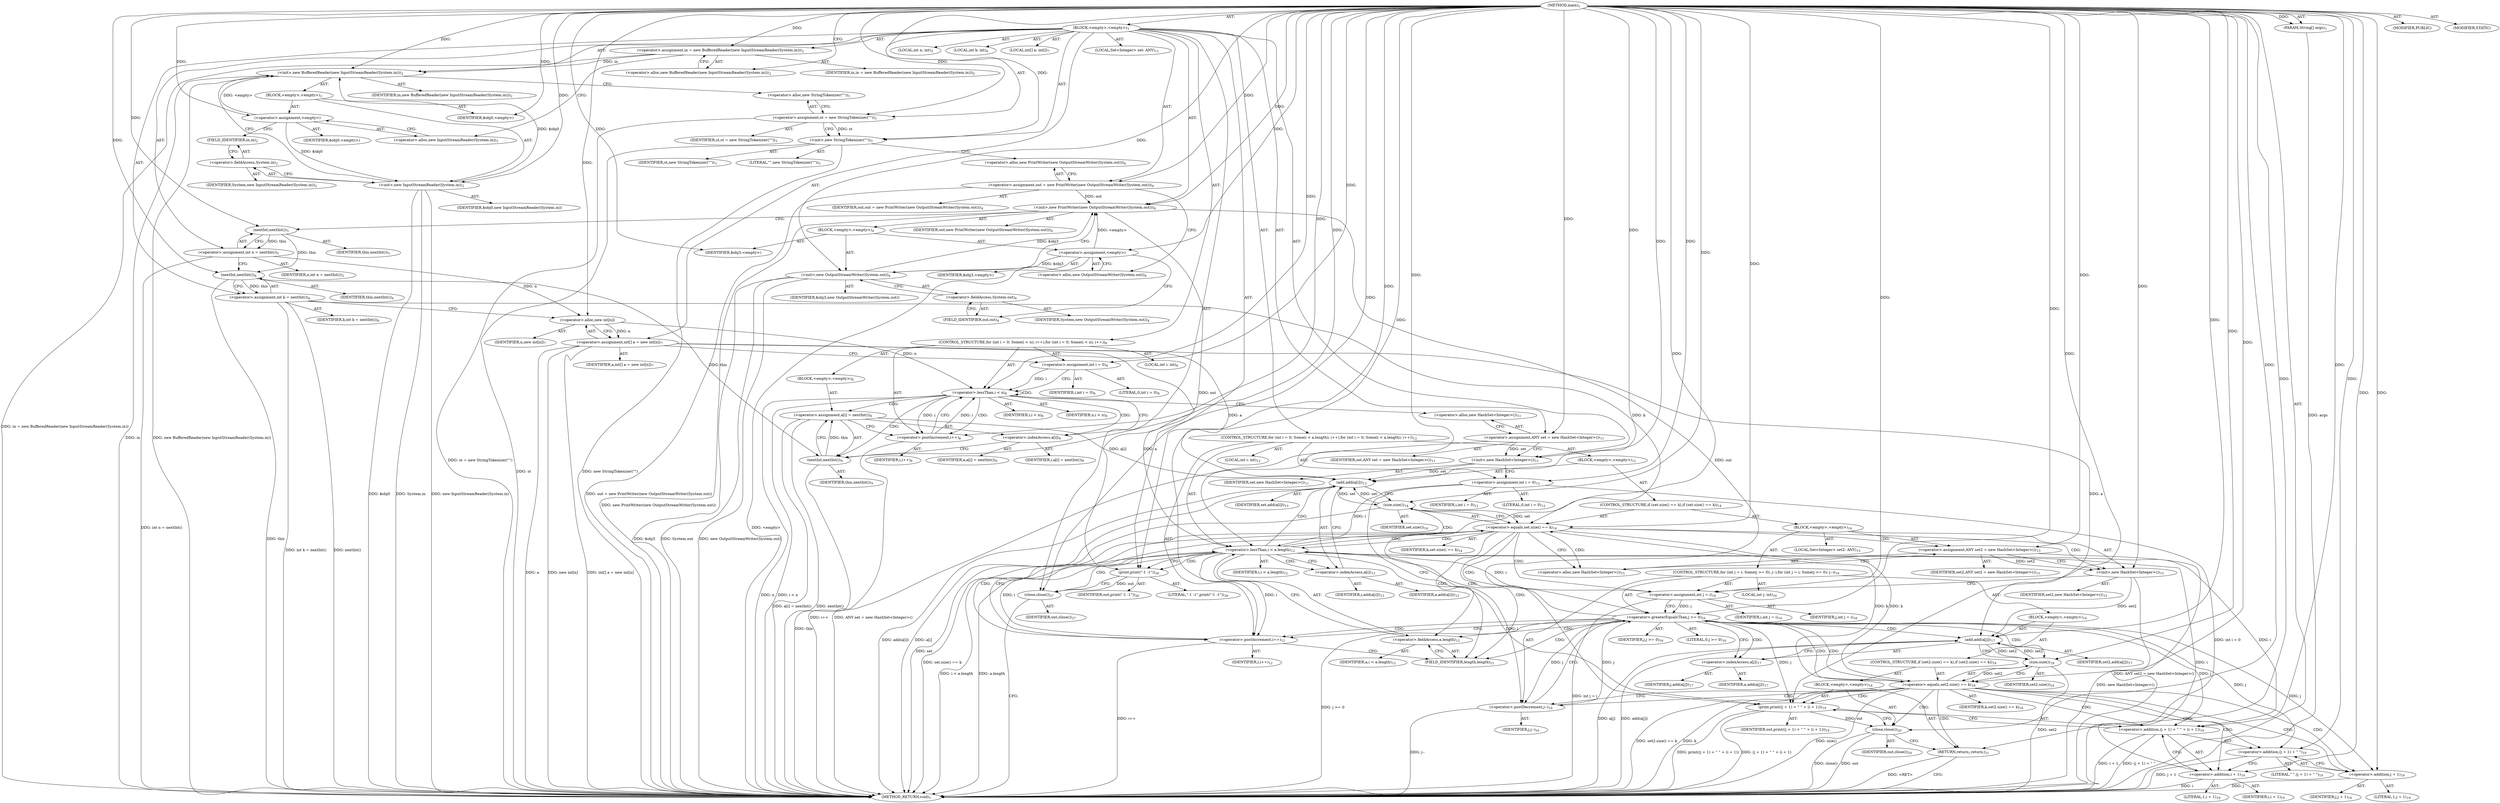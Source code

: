 digraph "main" {  
"21" [label = <(METHOD,main)<SUB>1</SUB>> ]
"22" [label = <(PARAM,String[] args)<SUB>1</SUB>> ]
"23" [label = <(BLOCK,&lt;empty&gt;,&lt;empty&gt;)<SUB>1</SUB>> ]
"24" [label = <(&lt;operator&gt;.assignment,in = new BufferedReader(new InputStreamReader(System.in)))<SUB>2</SUB>> ]
"25" [label = <(IDENTIFIER,in,in = new BufferedReader(new InputStreamReader(System.in)))<SUB>2</SUB>> ]
"26" [label = <(&lt;operator&gt;.alloc,new BufferedReader(new InputStreamReader(System.in)))<SUB>2</SUB>> ]
"27" [label = <(&lt;init&gt;,new BufferedReader(new InputStreamReader(System.in)))<SUB>2</SUB>> ]
"28" [label = <(IDENTIFIER,in,new BufferedReader(new InputStreamReader(System.in)))<SUB>2</SUB>> ]
"29" [label = <(BLOCK,&lt;empty&gt;,&lt;empty&gt;)<SUB>2</SUB>> ]
"30" [label = <(&lt;operator&gt;.assignment,&lt;empty&gt;)> ]
"31" [label = <(IDENTIFIER,$obj0,&lt;empty&gt;)> ]
"32" [label = <(&lt;operator&gt;.alloc,new InputStreamReader(System.in))<SUB>2</SUB>> ]
"33" [label = <(&lt;init&gt;,new InputStreamReader(System.in))<SUB>2</SUB>> ]
"34" [label = <(IDENTIFIER,$obj0,new InputStreamReader(System.in))> ]
"35" [label = <(&lt;operator&gt;.fieldAccess,System.in)<SUB>2</SUB>> ]
"36" [label = <(IDENTIFIER,System,new InputStreamReader(System.in))<SUB>2</SUB>> ]
"37" [label = <(FIELD_IDENTIFIER,in,in)<SUB>2</SUB>> ]
"38" [label = <(IDENTIFIER,$obj0,&lt;empty&gt;)> ]
"39" [label = <(&lt;operator&gt;.assignment,st = new StringTokenizer(&quot;&quot;))<SUB>3</SUB>> ]
"40" [label = <(IDENTIFIER,st,st = new StringTokenizer(&quot;&quot;))<SUB>3</SUB>> ]
"41" [label = <(&lt;operator&gt;.alloc,new StringTokenizer(&quot;&quot;))<SUB>3</SUB>> ]
"42" [label = <(&lt;init&gt;,new StringTokenizer(&quot;&quot;))<SUB>3</SUB>> ]
"43" [label = <(IDENTIFIER,st,new StringTokenizer(&quot;&quot;))<SUB>3</SUB>> ]
"44" [label = <(LITERAL,&quot;&quot;,new StringTokenizer(&quot;&quot;))<SUB>3</SUB>> ]
"45" [label = <(&lt;operator&gt;.assignment,out = new PrintWriter(new OutputStreamWriter(System.out)))<SUB>4</SUB>> ]
"46" [label = <(IDENTIFIER,out,out = new PrintWriter(new OutputStreamWriter(System.out)))<SUB>4</SUB>> ]
"47" [label = <(&lt;operator&gt;.alloc,new PrintWriter(new OutputStreamWriter(System.out)))<SUB>4</SUB>> ]
"48" [label = <(&lt;init&gt;,new PrintWriter(new OutputStreamWriter(System.out)))<SUB>4</SUB>> ]
"49" [label = <(IDENTIFIER,out,new PrintWriter(new OutputStreamWriter(System.out)))<SUB>4</SUB>> ]
"50" [label = <(BLOCK,&lt;empty&gt;,&lt;empty&gt;)<SUB>4</SUB>> ]
"51" [label = <(&lt;operator&gt;.assignment,&lt;empty&gt;)> ]
"52" [label = <(IDENTIFIER,$obj3,&lt;empty&gt;)> ]
"53" [label = <(&lt;operator&gt;.alloc,new OutputStreamWriter(System.out))<SUB>4</SUB>> ]
"54" [label = <(&lt;init&gt;,new OutputStreamWriter(System.out))<SUB>4</SUB>> ]
"55" [label = <(IDENTIFIER,$obj3,new OutputStreamWriter(System.out))> ]
"56" [label = <(&lt;operator&gt;.fieldAccess,System.out)<SUB>4</SUB>> ]
"57" [label = <(IDENTIFIER,System,new OutputStreamWriter(System.out))<SUB>4</SUB>> ]
"58" [label = <(FIELD_IDENTIFIER,out,out)<SUB>4</SUB>> ]
"59" [label = <(IDENTIFIER,$obj3,&lt;empty&gt;)> ]
"60" [label = <(LOCAL,int n: int)<SUB>5</SUB>> ]
"61" [label = <(&lt;operator&gt;.assignment,int n = nextInt())<SUB>5</SUB>> ]
"62" [label = <(IDENTIFIER,n,int n = nextInt())<SUB>5</SUB>> ]
"63" [label = <(nextInt,nextInt())<SUB>5</SUB>> ]
"64" [label = <(IDENTIFIER,this,nextInt())<SUB>5</SUB>> ]
"65" [label = <(LOCAL,int k: int)<SUB>6</SUB>> ]
"66" [label = <(&lt;operator&gt;.assignment,int k = nextInt())<SUB>6</SUB>> ]
"67" [label = <(IDENTIFIER,k,int k = nextInt())<SUB>6</SUB>> ]
"68" [label = <(nextInt,nextInt())<SUB>6</SUB>> ]
"69" [label = <(IDENTIFIER,this,nextInt())<SUB>6</SUB>> ]
"70" [label = <(LOCAL,int[] a: int[])<SUB>7</SUB>> ]
"71" [label = <(&lt;operator&gt;.assignment,int[] a = new int[n])<SUB>7</SUB>> ]
"72" [label = <(IDENTIFIER,a,int[] a = new int[n])<SUB>7</SUB>> ]
"73" [label = <(&lt;operator&gt;.alloc,new int[n])> ]
"74" [label = <(IDENTIFIER,n,new int[n])<SUB>7</SUB>> ]
"75" [label = <(CONTROL_STRUCTURE,for (int i = 0; Some(i &lt; n); i++),for (int i = 0; Some(i &lt; n); i++))<SUB>8</SUB>> ]
"76" [label = <(LOCAL,int i: int)<SUB>8</SUB>> ]
"77" [label = <(&lt;operator&gt;.assignment,int i = 0)<SUB>8</SUB>> ]
"78" [label = <(IDENTIFIER,i,int i = 0)<SUB>8</SUB>> ]
"79" [label = <(LITERAL,0,int i = 0)<SUB>8</SUB>> ]
"80" [label = <(&lt;operator&gt;.lessThan,i &lt; n)<SUB>8</SUB>> ]
"81" [label = <(IDENTIFIER,i,i &lt; n)<SUB>8</SUB>> ]
"82" [label = <(IDENTIFIER,n,i &lt; n)<SUB>8</SUB>> ]
"83" [label = <(&lt;operator&gt;.postIncrement,i++)<SUB>8</SUB>> ]
"84" [label = <(IDENTIFIER,i,i++)<SUB>8</SUB>> ]
"85" [label = <(BLOCK,&lt;empty&gt;,&lt;empty&gt;)<SUB>8</SUB>> ]
"86" [label = <(&lt;operator&gt;.assignment,a[i] = nextInt())<SUB>9</SUB>> ]
"87" [label = <(&lt;operator&gt;.indexAccess,a[i])<SUB>9</SUB>> ]
"88" [label = <(IDENTIFIER,a,a[i] = nextInt())<SUB>9</SUB>> ]
"89" [label = <(IDENTIFIER,i,a[i] = nextInt())<SUB>9</SUB>> ]
"90" [label = <(nextInt,nextInt())<SUB>9</SUB>> ]
"91" [label = <(IDENTIFIER,this,nextInt())<SUB>9</SUB>> ]
"4" [label = <(LOCAL,Set&lt;Integer&gt; set: ANY)<SUB>11</SUB>> ]
"92" [label = <(&lt;operator&gt;.assignment,ANY set = new HashSet&lt;Integer&gt;())<SUB>11</SUB>> ]
"93" [label = <(IDENTIFIER,set,ANY set = new HashSet&lt;Integer&gt;())<SUB>11</SUB>> ]
"94" [label = <(&lt;operator&gt;.alloc,new HashSet&lt;Integer&gt;())<SUB>11</SUB>> ]
"95" [label = <(&lt;init&gt;,new HashSet&lt;Integer&gt;())<SUB>11</SUB>> ]
"3" [label = <(IDENTIFIER,set,new HashSet&lt;Integer&gt;())<SUB>11</SUB>> ]
"96" [label = <(CONTROL_STRUCTURE,for (int i = 0; Some(i &lt; a.length); i++),for (int i = 0; Some(i &lt; a.length); i++))<SUB>12</SUB>> ]
"97" [label = <(LOCAL,int i: int)<SUB>12</SUB>> ]
"98" [label = <(&lt;operator&gt;.assignment,int i = 0)<SUB>12</SUB>> ]
"99" [label = <(IDENTIFIER,i,int i = 0)<SUB>12</SUB>> ]
"100" [label = <(LITERAL,0,int i = 0)<SUB>12</SUB>> ]
"101" [label = <(&lt;operator&gt;.lessThan,i &lt; a.length)<SUB>12</SUB>> ]
"102" [label = <(IDENTIFIER,i,i &lt; a.length)<SUB>12</SUB>> ]
"103" [label = <(&lt;operator&gt;.fieldAccess,a.length)<SUB>12</SUB>> ]
"104" [label = <(IDENTIFIER,a,i &lt; a.length)<SUB>12</SUB>> ]
"105" [label = <(FIELD_IDENTIFIER,length,length)<SUB>12</SUB>> ]
"106" [label = <(&lt;operator&gt;.postIncrement,i++)<SUB>12</SUB>> ]
"107" [label = <(IDENTIFIER,i,i++)<SUB>12</SUB>> ]
"108" [label = <(BLOCK,&lt;empty&gt;,&lt;empty&gt;)<SUB>12</SUB>> ]
"109" [label = <(add,add(a[i]))<SUB>13</SUB>> ]
"110" [label = <(IDENTIFIER,set,add(a[i]))<SUB>13</SUB>> ]
"111" [label = <(&lt;operator&gt;.indexAccess,a[i])<SUB>13</SUB>> ]
"112" [label = <(IDENTIFIER,a,add(a[i]))<SUB>13</SUB>> ]
"113" [label = <(IDENTIFIER,i,add(a[i]))<SUB>13</SUB>> ]
"114" [label = <(CONTROL_STRUCTURE,if (set.size() == k),if (set.size() == k))<SUB>14</SUB>> ]
"115" [label = <(&lt;operator&gt;.equals,set.size() == k)<SUB>14</SUB>> ]
"116" [label = <(size,size())<SUB>14</SUB>> ]
"117" [label = <(IDENTIFIER,set,size())<SUB>14</SUB>> ]
"118" [label = <(IDENTIFIER,k,set.size() == k)<SUB>14</SUB>> ]
"119" [label = <(BLOCK,&lt;empty&gt;,&lt;empty&gt;)<SUB>14</SUB>> ]
"6" [label = <(LOCAL,Set&lt;Integer&gt; set2: ANY)<SUB>15</SUB>> ]
"120" [label = <(&lt;operator&gt;.assignment,ANY set2 = new HashSet&lt;Integer&gt;())<SUB>15</SUB>> ]
"121" [label = <(IDENTIFIER,set2,ANY set2 = new HashSet&lt;Integer&gt;())<SUB>15</SUB>> ]
"122" [label = <(&lt;operator&gt;.alloc,new HashSet&lt;Integer&gt;())<SUB>15</SUB>> ]
"123" [label = <(&lt;init&gt;,new HashSet&lt;Integer&gt;())<SUB>15</SUB>> ]
"5" [label = <(IDENTIFIER,set2,new HashSet&lt;Integer&gt;())<SUB>15</SUB>> ]
"124" [label = <(CONTROL_STRUCTURE,for (int j = i; Some(j &gt;= 0); j--),for (int j = i; Some(j &gt;= 0); j--))<SUB>16</SUB>> ]
"125" [label = <(LOCAL,int j: int)<SUB>16</SUB>> ]
"126" [label = <(&lt;operator&gt;.assignment,int j = i)<SUB>16</SUB>> ]
"127" [label = <(IDENTIFIER,j,int j = i)<SUB>16</SUB>> ]
"128" [label = <(IDENTIFIER,i,int j = i)<SUB>16</SUB>> ]
"129" [label = <(&lt;operator&gt;.greaterEqualsThan,j &gt;= 0)<SUB>16</SUB>> ]
"130" [label = <(IDENTIFIER,j,j &gt;= 0)<SUB>16</SUB>> ]
"131" [label = <(LITERAL,0,j &gt;= 0)<SUB>16</SUB>> ]
"132" [label = <(&lt;operator&gt;.postDecrement,j--)<SUB>16</SUB>> ]
"133" [label = <(IDENTIFIER,j,j--)<SUB>16</SUB>> ]
"134" [label = <(BLOCK,&lt;empty&gt;,&lt;empty&gt;)<SUB>16</SUB>> ]
"135" [label = <(add,add(a[j]))<SUB>17</SUB>> ]
"136" [label = <(IDENTIFIER,set2,add(a[j]))<SUB>17</SUB>> ]
"137" [label = <(&lt;operator&gt;.indexAccess,a[j])<SUB>17</SUB>> ]
"138" [label = <(IDENTIFIER,a,add(a[j]))<SUB>17</SUB>> ]
"139" [label = <(IDENTIFIER,j,add(a[j]))<SUB>17</SUB>> ]
"140" [label = <(CONTROL_STRUCTURE,if (set2.size() == k),if (set2.size() == k))<SUB>18</SUB>> ]
"141" [label = <(&lt;operator&gt;.equals,set2.size() == k)<SUB>18</SUB>> ]
"142" [label = <(size,size())<SUB>18</SUB>> ]
"143" [label = <(IDENTIFIER,set2,size())<SUB>18</SUB>> ]
"144" [label = <(IDENTIFIER,k,set2.size() == k)<SUB>18</SUB>> ]
"145" [label = <(BLOCK,&lt;empty&gt;,&lt;empty&gt;)<SUB>18</SUB>> ]
"146" [label = <(print,print((j + 1) + &quot; &quot; + (i + 1)))<SUB>19</SUB>> ]
"147" [label = <(IDENTIFIER,out,print((j + 1) + &quot; &quot; + (i + 1)))<SUB>19</SUB>> ]
"148" [label = <(&lt;operator&gt;.addition,(j + 1) + &quot; &quot; + (i + 1))<SUB>19</SUB>> ]
"149" [label = <(&lt;operator&gt;.addition,(j + 1) + &quot; &quot;)<SUB>19</SUB>> ]
"150" [label = <(&lt;operator&gt;.addition,j + 1)<SUB>19</SUB>> ]
"151" [label = <(IDENTIFIER,j,j + 1)<SUB>19</SUB>> ]
"152" [label = <(LITERAL,1,j + 1)<SUB>19</SUB>> ]
"153" [label = <(LITERAL,&quot; &quot;,(j + 1) + &quot; &quot;)<SUB>19</SUB>> ]
"154" [label = <(&lt;operator&gt;.addition,i + 1)<SUB>19</SUB>> ]
"155" [label = <(IDENTIFIER,i,i + 1)<SUB>19</SUB>> ]
"156" [label = <(LITERAL,1,i + 1)<SUB>19</SUB>> ]
"157" [label = <(close,close())<SUB>20</SUB>> ]
"158" [label = <(IDENTIFIER,out,close())<SUB>20</SUB>> ]
"159" [label = <(RETURN,return;,return;)<SUB>21</SUB>> ]
"160" [label = <(print,print(&quot;-1 -1&quot;))<SUB>26</SUB>> ]
"161" [label = <(IDENTIFIER,out,print(&quot;-1 -1&quot;))<SUB>26</SUB>> ]
"162" [label = <(LITERAL,&quot;-1 -1&quot;,print(&quot;-1 -1&quot;))<SUB>26</SUB>> ]
"163" [label = <(close,close())<SUB>27</SUB>> ]
"164" [label = <(IDENTIFIER,out,close())<SUB>27</SUB>> ]
"165" [label = <(MODIFIER,PUBLIC)> ]
"166" [label = <(MODIFIER,STATIC)> ]
"167" [label = <(METHOD_RETURN,void)<SUB>1</SUB>> ]
  "21" -> "22"  [ label = "AST: "] 
  "21" -> "23"  [ label = "AST: "] 
  "21" -> "165"  [ label = "AST: "] 
  "21" -> "166"  [ label = "AST: "] 
  "21" -> "167"  [ label = "AST: "] 
  "23" -> "24"  [ label = "AST: "] 
  "23" -> "27"  [ label = "AST: "] 
  "23" -> "39"  [ label = "AST: "] 
  "23" -> "42"  [ label = "AST: "] 
  "23" -> "45"  [ label = "AST: "] 
  "23" -> "48"  [ label = "AST: "] 
  "23" -> "60"  [ label = "AST: "] 
  "23" -> "61"  [ label = "AST: "] 
  "23" -> "65"  [ label = "AST: "] 
  "23" -> "66"  [ label = "AST: "] 
  "23" -> "70"  [ label = "AST: "] 
  "23" -> "71"  [ label = "AST: "] 
  "23" -> "75"  [ label = "AST: "] 
  "23" -> "4"  [ label = "AST: "] 
  "23" -> "92"  [ label = "AST: "] 
  "23" -> "95"  [ label = "AST: "] 
  "23" -> "96"  [ label = "AST: "] 
  "23" -> "160"  [ label = "AST: "] 
  "23" -> "163"  [ label = "AST: "] 
  "24" -> "25"  [ label = "AST: "] 
  "24" -> "26"  [ label = "AST: "] 
  "27" -> "28"  [ label = "AST: "] 
  "27" -> "29"  [ label = "AST: "] 
  "29" -> "30"  [ label = "AST: "] 
  "29" -> "33"  [ label = "AST: "] 
  "29" -> "38"  [ label = "AST: "] 
  "30" -> "31"  [ label = "AST: "] 
  "30" -> "32"  [ label = "AST: "] 
  "33" -> "34"  [ label = "AST: "] 
  "33" -> "35"  [ label = "AST: "] 
  "35" -> "36"  [ label = "AST: "] 
  "35" -> "37"  [ label = "AST: "] 
  "39" -> "40"  [ label = "AST: "] 
  "39" -> "41"  [ label = "AST: "] 
  "42" -> "43"  [ label = "AST: "] 
  "42" -> "44"  [ label = "AST: "] 
  "45" -> "46"  [ label = "AST: "] 
  "45" -> "47"  [ label = "AST: "] 
  "48" -> "49"  [ label = "AST: "] 
  "48" -> "50"  [ label = "AST: "] 
  "50" -> "51"  [ label = "AST: "] 
  "50" -> "54"  [ label = "AST: "] 
  "50" -> "59"  [ label = "AST: "] 
  "51" -> "52"  [ label = "AST: "] 
  "51" -> "53"  [ label = "AST: "] 
  "54" -> "55"  [ label = "AST: "] 
  "54" -> "56"  [ label = "AST: "] 
  "56" -> "57"  [ label = "AST: "] 
  "56" -> "58"  [ label = "AST: "] 
  "61" -> "62"  [ label = "AST: "] 
  "61" -> "63"  [ label = "AST: "] 
  "63" -> "64"  [ label = "AST: "] 
  "66" -> "67"  [ label = "AST: "] 
  "66" -> "68"  [ label = "AST: "] 
  "68" -> "69"  [ label = "AST: "] 
  "71" -> "72"  [ label = "AST: "] 
  "71" -> "73"  [ label = "AST: "] 
  "73" -> "74"  [ label = "AST: "] 
  "75" -> "76"  [ label = "AST: "] 
  "75" -> "77"  [ label = "AST: "] 
  "75" -> "80"  [ label = "AST: "] 
  "75" -> "83"  [ label = "AST: "] 
  "75" -> "85"  [ label = "AST: "] 
  "77" -> "78"  [ label = "AST: "] 
  "77" -> "79"  [ label = "AST: "] 
  "80" -> "81"  [ label = "AST: "] 
  "80" -> "82"  [ label = "AST: "] 
  "83" -> "84"  [ label = "AST: "] 
  "85" -> "86"  [ label = "AST: "] 
  "86" -> "87"  [ label = "AST: "] 
  "86" -> "90"  [ label = "AST: "] 
  "87" -> "88"  [ label = "AST: "] 
  "87" -> "89"  [ label = "AST: "] 
  "90" -> "91"  [ label = "AST: "] 
  "92" -> "93"  [ label = "AST: "] 
  "92" -> "94"  [ label = "AST: "] 
  "95" -> "3"  [ label = "AST: "] 
  "96" -> "97"  [ label = "AST: "] 
  "96" -> "98"  [ label = "AST: "] 
  "96" -> "101"  [ label = "AST: "] 
  "96" -> "106"  [ label = "AST: "] 
  "96" -> "108"  [ label = "AST: "] 
  "98" -> "99"  [ label = "AST: "] 
  "98" -> "100"  [ label = "AST: "] 
  "101" -> "102"  [ label = "AST: "] 
  "101" -> "103"  [ label = "AST: "] 
  "103" -> "104"  [ label = "AST: "] 
  "103" -> "105"  [ label = "AST: "] 
  "106" -> "107"  [ label = "AST: "] 
  "108" -> "109"  [ label = "AST: "] 
  "108" -> "114"  [ label = "AST: "] 
  "109" -> "110"  [ label = "AST: "] 
  "109" -> "111"  [ label = "AST: "] 
  "111" -> "112"  [ label = "AST: "] 
  "111" -> "113"  [ label = "AST: "] 
  "114" -> "115"  [ label = "AST: "] 
  "114" -> "119"  [ label = "AST: "] 
  "115" -> "116"  [ label = "AST: "] 
  "115" -> "118"  [ label = "AST: "] 
  "116" -> "117"  [ label = "AST: "] 
  "119" -> "6"  [ label = "AST: "] 
  "119" -> "120"  [ label = "AST: "] 
  "119" -> "123"  [ label = "AST: "] 
  "119" -> "124"  [ label = "AST: "] 
  "120" -> "121"  [ label = "AST: "] 
  "120" -> "122"  [ label = "AST: "] 
  "123" -> "5"  [ label = "AST: "] 
  "124" -> "125"  [ label = "AST: "] 
  "124" -> "126"  [ label = "AST: "] 
  "124" -> "129"  [ label = "AST: "] 
  "124" -> "132"  [ label = "AST: "] 
  "124" -> "134"  [ label = "AST: "] 
  "126" -> "127"  [ label = "AST: "] 
  "126" -> "128"  [ label = "AST: "] 
  "129" -> "130"  [ label = "AST: "] 
  "129" -> "131"  [ label = "AST: "] 
  "132" -> "133"  [ label = "AST: "] 
  "134" -> "135"  [ label = "AST: "] 
  "134" -> "140"  [ label = "AST: "] 
  "135" -> "136"  [ label = "AST: "] 
  "135" -> "137"  [ label = "AST: "] 
  "137" -> "138"  [ label = "AST: "] 
  "137" -> "139"  [ label = "AST: "] 
  "140" -> "141"  [ label = "AST: "] 
  "140" -> "145"  [ label = "AST: "] 
  "141" -> "142"  [ label = "AST: "] 
  "141" -> "144"  [ label = "AST: "] 
  "142" -> "143"  [ label = "AST: "] 
  "145" -> "146"  [ label = "AST: "] 
  "145" -> "157"  [ label = "AST: "] 
  "145" -> "159"  [ label = "AST: "] 
  "146" -> "147"  [ label = "AST: "] 
  "146" -> "148"  [ label = "AST: "] 
  "148" -> "149"  [ label = "AST: "] 
  "148" -> "154"  [ label = "AST: "] 
  "149" -> "150"  [ label = "AST: "] 
  "149" -> "153"  [ label = "AST: "] 
  "150" -> "151"  [ label = "AST: "] 
  "150" -> "152"  [ label = "AST: "] 
  "154" -> "155"  [ label = "AST: "] 
  "154" -> "156"  [ label = "AST: "] 
  "157" -> "158"  [ label = "AST: "] 
  "160" -> "161"  [ label = "AST: "] 
  "160" -> "162"  [ label = "AST: "] 
  "163" -> "164"  [ label = "AST: "] 
  "24" -> "32"  [ label = "CFG: "] 
  "27" -> "41"  [ label = "CFG: "] 
  "39" -> "42"  [ label = "CFG: "] 
  "42" -> "47"  [ label = "CFG: "] 
  "45" -> "53"  [ label = "CFG: "] 
  "48" -> "63"  [ label = "CFG: "] 
  "61" -> "68"  [ label = "CFG: "] 
  "66" -> "73"  [ label = "CFG: "] 
  "71" -> "77"  [ label = "CFG: "] 
  "92" -> "95"  [ label = "CFG: "] 
  "95" -> "98"  [ label = "CFG: "] 
  "160" -> "163"  [ label = "CFG: "] 
  "163" -> "167"  [ label = "CFG: "] 
  "26" -> "24"  [ label = "CFG: "] 
  "41" -> "39"  [ label = "CFG: "] 
  "47" -> "45"  [ label = "CFG: "] 
  "63" -> "61"  [ label = "CFG: "] 
  "68" -> "66"  [ label = "CFG: "] 
  "73" -> "71"  [ label = "CFG: "] 
  "77" -> "80"  [ label = "CFG: "] 
  "80" -> "87"  [ label = "CFG: "] 
  "80" -> "94"  [ label = "CFG: "] 
  "83" -> "80"  [ label = "CFG: "] 
  "94" -> "92"  [ label = "CFG: "] 
  "98" -> "105"  [ label = "CFG: "] 
  "101" -> "111"  [ label = "CFG: "] 
  "101" -> "160"  [ label = "CFG: "] 
  "106" -> "105"  [ label = "CFG: "] 
  "30" -> "37"  [ label = "CFG: "] 
  "33" -> "27"  [ label = "CFG: "] 
  "51" -> "58"  [ label = "CFG: "] 
  "54" -> "48"  [ label = "CFG: "] 
  "86" -> "83"  [ label = "CFG: "] 
  "103" -> "101"  [ label = "CFG: "] 
  "109" -> "116"  [ label = "CFG: "] 
  "32" -> "30"  [ label = "CFG: "] 
  "35" -> "33"  [ label = "CFG: "] 
  "53" -> "51"  [ label = "CFG: "] 
  "56" -> "54"  [ label = "CFG: "] 
  "87" -> "90"  [ label = "CFG: "] 
  "90" -> "86"  [ label = "CFG: "] 
  "105" -> "103"  [ label = "CFG: "] 
  "111" -> "109"  [ label = "CFG: "] 
  "115" -> "122"  [ label = "CFG: "] 
  "115" -> "106"  [ label = "CFG: "] 
  "37" -> "35"  [ label = "CFG: "] 
  "58" -> "56"  [ label = "CFG: "] 
  "116" -> "115"  [ label = "CFG: "] 
  "120" -> "123"  [ label = "CFG: "] 
  "123" -> "126"  [ label = "CFG: "] 
  "122" -> "120"  [ label = "CFG: "] 
  "126" -> "129"  [ label = "CFG: "] 
  "129" -> "137"  [ label = "CFG: "] 
  "129" -> "106"  [ label = "CFG: "] 
  "132" -> "129"  [ label = "CFG: "] 
  "135" -> "142"  [ label = "CFG: "] 
  "137" -> "135"  [ label = "CFG: "] 
  "141" -> "150"  [ label = "CFG: "] 
  "141" -> "132"  [ label = "CFG: "] 
  "142" -> "141"  [ label = "CFG: "] 
  "146" -> "157"  [ label = "CFG: "] 
  "157" -> "159"  [ label = "CFG: "] 
  "159" -> "167"  [ label = "CFG: "] 
  "148" -> "146"  [ label = "CFG: "] 
  "149" -> "154"  [ label = "CFG: "] 
  "154" -> "148"  [ label = "CFG: "] 
  "150" -> "149"  [ label = "CFG: "] 
  "21" -> "26"  [ label = "CFG: "] 
  "159" -> "167"  [ label = "DDG: &lt;RET&gt;"] 
  "22" -> "167"  [ label = "DDG: args"] 
  "24" -> "167"  [ label = "DDG: in = new BufferedReader(new InputStreamReader(System.in))"] 
  "27" -> "167"  [ label = "DDG: in"] 
  "33" -> "167"  [ label = "DDG: $obj0"] 
  "33" -> "167"  [ label = "DDG: System.in"] 
  "33" -> "167"  [ label = "DDG: new InputStreamReader(System.in)"] 
  "27" -> "167"  [ label = "DDG: new BufferedReader(new InputStreamReader(System.in))"] 
  "39" -> "167"  [ label = "DDG: st = new StringTokenizer(&quot;&quot;)"] 
  "42" -> "167"  [ label = "DDG: st"] 
  "42" -> "167"  [ label = "DDG: new StringTokenizer(&quot;&quot;)"] 
  "45" -> "167"  [ label = "DDG: out = new PrintWriter(new OutputStreamWriter(System.out))"] 
  "51" -> "167"  [ label = "DDG: &lt;empty&gt;"] 
  "54" -> "167"  [ label = "DDG: $obj3"] 
  "54" -> "167"  [ label = "DDG: System.out"] 
  "54" -> "167"  [ label = "DDG: new OutputStreamWriter(System.out)"] 
  "48" -> "167"  [ label = "DDG: new PrintWriter(new OutputStreamWriter(System.out))"] 
  "61" -> "167"  [ label = "DDG: int n = nextInt()"] 
  "68" -> "167"  [ label = "DDG: this"] 
  "66" -> "167"  [ label = "DDG: nextInt()"] 
  "66" -> "167"  [ label = "DDG: int k = nextInt()"] 
  "71" -> "167"  [ label = "DDG: a"] 
  "71" -> "167"  [ label = "DDG: new int[n]"] 
  "71" -> "167"  [ label = "DDG: int[] a = new int[n]"] 
  "80" -> "167"  [ label = "DDG: n"] 
  "80" -> "167"  [ label = "DDG: i &lt; n"] 
  "92" -> "167"  [ label = "DDG: ANY set = new HashSet&lt;Integer&gt;()"] 
  "98" -> "167"  [ label = "DDG: int i = 0"] 
  "101" -> "167"  [ label = "DDG: a.length"] 
  "101" -> "167"  [ label = "DDG: i &lt; a.length"] 
  "109" -> "167"  [ label = "DDG: a[i]"] 
  "109" -> "167"  [ label = "DDG: add(a[i])"] 
  "116" -> "167"  [ label = "DDG: set"] 
  "115" -> "167"  [ label = "DDG: set.size() == k"] 
  "120" -> "167"  [ label = "DDG: ANY set2 = new HashSet&lt;Integer&gt;()"] 
  "123" -> "167"  [ label = "DDG: new HashSet&lt;Integer&gt;()"] 
  "126" -> "167"  [ label = "DDG: int j = i"] 
  "129" -> "167"  [ label = "DDG: j &gt;= 0"] 
  "106" -> "167"  [ label = "DDG: i++"] 
  "135" -> "167"  [ label = "DDG: a[j]"] 
  "135" -> "167"  [ label = "DDG: add(a[j])"] 
  "142" -> "167"  [ label = "DDG: set2"] 
  "141" -> "167"  [ label = "DDG: size()"] 
  "141" -> "167"  [ label = "DDG: k"] 
  "141" -> "167"  [ label = "DDG: set2.size() == k"] 
  "132" -> "167"  [ label = "DDG: j--"] 
  "150" -> "167"  [ label = "DDG: j"] 
  "149" -> "167"  [ label = "DDG: j + 1"] 
  "148" -> "167"  [ label = "DDG: (j + 1) + &quot; &quot;"] 
  "154" -> "167"  [ label = "DDG: i"] 
  "148" -> "167"  [ label = "DDG: i + 1"] 
  "146" -> "167"  [ label = "DDG: (j + 1) + &quot; &quot; + (i + 1)"] 
  "146" -> "167"  [ label = "DDG: print((j + 1) + &quot; &quot; + (i + 1))"] 
  "157" -> "167"  [ label = "DDG: out"] 
  "157" -> "167"  [ label = "DDG: close()"] 
  "90" -> "167"  [ label = "DDG: this"] 
  "86" -> "167"  [ label = "DDG: nextInt()"] 
  "86" -> "167"  [ label = "DDG: a[i] = nextInt()"] 
  "83" -> "167"  [ label = "DDG: i++"] 
  "21" -> "22"  [ label = "DDG: "] 
  "21" -> "24"  [ label = "DDG: "] 
  "21" -> "39"  [ label = "DDG: "] 
  "21" -> "45"  [ label = "DDG: "] 
  "63" -> "61"  [ label = "DDG: this"] 
  "68" -> "66"  [ label = "DDG: this"] 
  "73" -> "71"  [ label = "DDG: n"] 
  "21" -> "92"  [ label = "DDG: "] 
  "24" -> "27"  [ label = "DDG: in"] 
  "21" -> "27"  [ label = "DDG: "] 
  "30" -> "27"  [ label = "DDG: &lt;empty&gt;"] 
  "33" -> "27"  [ label = "DDG: $obj0"] 
  "39" -> "42"  [ label = "DDG: st"] 
  "21" -> "42"  [ label = "DDG: "] 
  "45" -> "48"  [ label = "DDG: out"] 
  "21" -> "48"  [ label = "DDG: "] 
  "51" -> "48"  [ label = "DDG: &lt;empty&gt;"] 
  "54" -> "48"  [ label = "DDG: $obj3"] 
  "21" -> "77"  [ label = "DDG: "] 
  "92" -> "95"  [ label = "DDG: set"] 
  "21" -> "95"  [ label = "DDG: "] 
  "21" -> "98"  [ label = "DDG: "] 
  "48" -> "160"  [ label = "DDG: out"] 
  "21" -> "160"  [ label = "DDG: "] 
  "160" -> "163"  [ label = "DDG: out"] 
  "21" -> "163"  [ label = "DDG: "] 
  "21" -> "30"  [ label = "DDG: "] 
  "21" -> "38"  [ label = "DDG: "] 
  "21" -> "51"  [ label = "DDG: "] 
  "21" -> "59"  [ label = "DDG: "] 
  "21" -> "63"  [ label = "DDG: "] 
  "63" -> "68"  [ label = "DDG: this"] 
  "21" -> "68"  [ label = "DDG: "] 
  "61" -> "73"  [ label = "DDG: n"] 
  "21" -> "73"  [ label = "DDG: "] 
  "77" -> "80"  [ label = "DDG: i"] 
  "83" -> "80"  [ label = "DDG: i"] 
  "21" -> "80"  [ label = "DDG: "] 
  "73" -> "80"  [ label = "DDG: n"] 
  "80" -> "83"  [ label = "DDG: i"] 
  "21" -> "83"  [ label = "DDG: "] 
  "90" -> "86"  [ label = "DDG: this"] 
  "98" -> "101"  [ label = "DDG: i"] 
  "106" -> "101"  [ label = "DDG: i"] 
  "21" -> "101"  [ label = "DDG: "] 
  "71" -> "101"  [ label = "DDG: a"] 
  "101" -> "106"  [ label = "DDG: i"] 
  "21" -> "106"  [ label = "DDG: "] 
  "30" -> "33"  [ label = "DDG: $obj0"] 
  "21" -> "33"  [ label = "DDG: "] 
  "51" -> "54"  [ label = "DDG: $obj3"] 
  "21" -> "54"  [ label = "DDG: "] 
  "95" -> "109"  [ label = "DDG: set"] 
  "116" -> "109"  [ label = "DDG: set"] 
  "21" -> "109"  [ label = "DDG: "] 
  "71" -> "109"  [ label = "DDG: a"] 
  "86" -> "109"  [ label = "DDG: a[i]"] 
  "68" -> "90"  [ label = "DDG: this"] 
  "21" -> "90"  [ label = "DDG: "] 
  "116" -> "115"  [ label = "DDG: set"] 
  "66" -> "115"  [ label = "DDG: k"] 
  "141" -> "115"  [ label = "DDG: k"] 
  "21" -> "115"  [ label = "DDG: "] 
  "21" -> "120"  [ label = "DDG: "] 
  "109" -> "116"  [ label = "DDG: set"] 
  "21" -> "116"  [ label = "DDG: "] 
  "120" -> "123"  [ label = "DDG: set2"] 
  "21" -> "123"  [ label = "DDG: "] 
  "101" -> "126"  [ label = "DDG: i"] 
  "21" -> "126"  [ label = "DDG: "] 
  "126" -> "129"  [ label = "DDG: j"] 
  "132" -> "129"  [ label = "DDG: j"] 
  "21" -> "129"  [ label = "DDG: "] 
  "129" -> "132"  [ label = "DDG: j"] 
  "21" -> "132"  [ label = "DDG: "] 
  "123" -> "135"  [ label = "DDG: set2"] 
  "142" -> "135"  [ label = "DDG: set2"] 
  "21" -> "135"  [ label = "DDG: "] 
  "71" -> "135"  [ label = "DDG: a"] 
  "142" -> "141"  [ label = "DDG: set2"] 
  "115" -> "141"  [ label = "DDG: k"] 
  "21" -> "141"  [ label = "DDG: "] 
  "21" -> "159"  [ label = "DDG: "] 
  "135" -> "142"  [ label = "DDG: set2"] 
  "21" -> "142"  [ label = "DDG: "] 
  "48" -> "146"  [ label = "DDG: out"] 
  "21" -> "146"  [ label = "DDG: "] 
  "129" -> "146"  [ label = "DDG: j"] 
  "101" -> "146"  [ label = "DDG: i"] 
  "146" -> "157"  [ label = "DDG: out"] 
  "21" -> "157"  [ label = "DDG: "] 
  "129" -> "148"  [ label = "DDG: j"] 
  "21" -> "148"  [ label = "DDG: "] 
  "101" -> "148"  [ label = "DDG: i"] 
  "129" -> "149"  [ label = "DDG: j"] 
  "21" -> "149"  [ label = "DDG: "] 
  "21" -> "154"  [ label = "DDG: "] 
  "101" -> "154"  [ label = "DDG: i"] 
  "129" -> "150"  [ label = "DDG: j"] 
  "21" -> "150"  [ label = "DDG: "] 
  "80" -> "87"  [ label = "CDG: "] 
  "80" -> "90"  [ label = "CDG: "] 
  "80" -> "80"  [ label = "CDG: "] 
  "80" -> "83"  [ label = "CDG: "] 
  "80" -> "86"  [ label = "CDG: "] 
  "101" -> "160"  [ label = "CDG: "] 
  "101" -> "115"  [ label = "CDG: "] 
  "101" -> "116"  [ label = "CDG: "] 
  "101" -> "163"  [ label = "CDG: "] 
  "101" -> "111"  [ label = "CDG: "] 
  "101" -> "109"  [ label = "CDG: "] 
  "115" -> "120"  [ label = "CDG: "] 
  "115" -> "122"  [ label = "CDG: "] 
  "115" -> "103"  [ label = "CDG: "] 
  "115" -> "123"  [ label = "CDG: "] 
  "115" -> "106"  [ label = "CDG: "] 
  "115" -> "129"  [ label = "CDG: "] 
  "115" -> "101"  [ label = "CDG: "] 
  "115" -> "126"  [ label = "CDG: "] 
  "115" -> "105"  [ label = "CDG: "] 
  "129" -> "141"  [ label = "CDG: "] 
  "129" -> "103"  [ label = "CDG: "] 
  "129" -> "142"  [ label = "CDG: "] 
  "129" -> "106"  [ label = "CDG: "] 
  "129" -> "101"  [ label = "CDG: "] 
  "129" -> "137"  [ label = "CDG: "] 
  "129" -> "105"  [ label = "CDG: "] 
  "129" -> "135"  [ label = "CDG: "] 
  "141" -> "154"  [ label = "CDG: "] 
  "141" -> "146"  [ label = "CDG: "] 
  "141" -> "149"  [ label = "CDG: "] 
  "141" -> "132"  [ label = "CDG: "] 
  "141" -> "150"  [ label = "CDG: "] 
  "141" -> "157"  [ label = "CDG: "] 
  "141" -> "159"  [ label = "CDG: "] 
  "141" -> "129"  [ label = "CDG: "] 
  "141" -> "148"  [ label = "CDG: "] 
}
